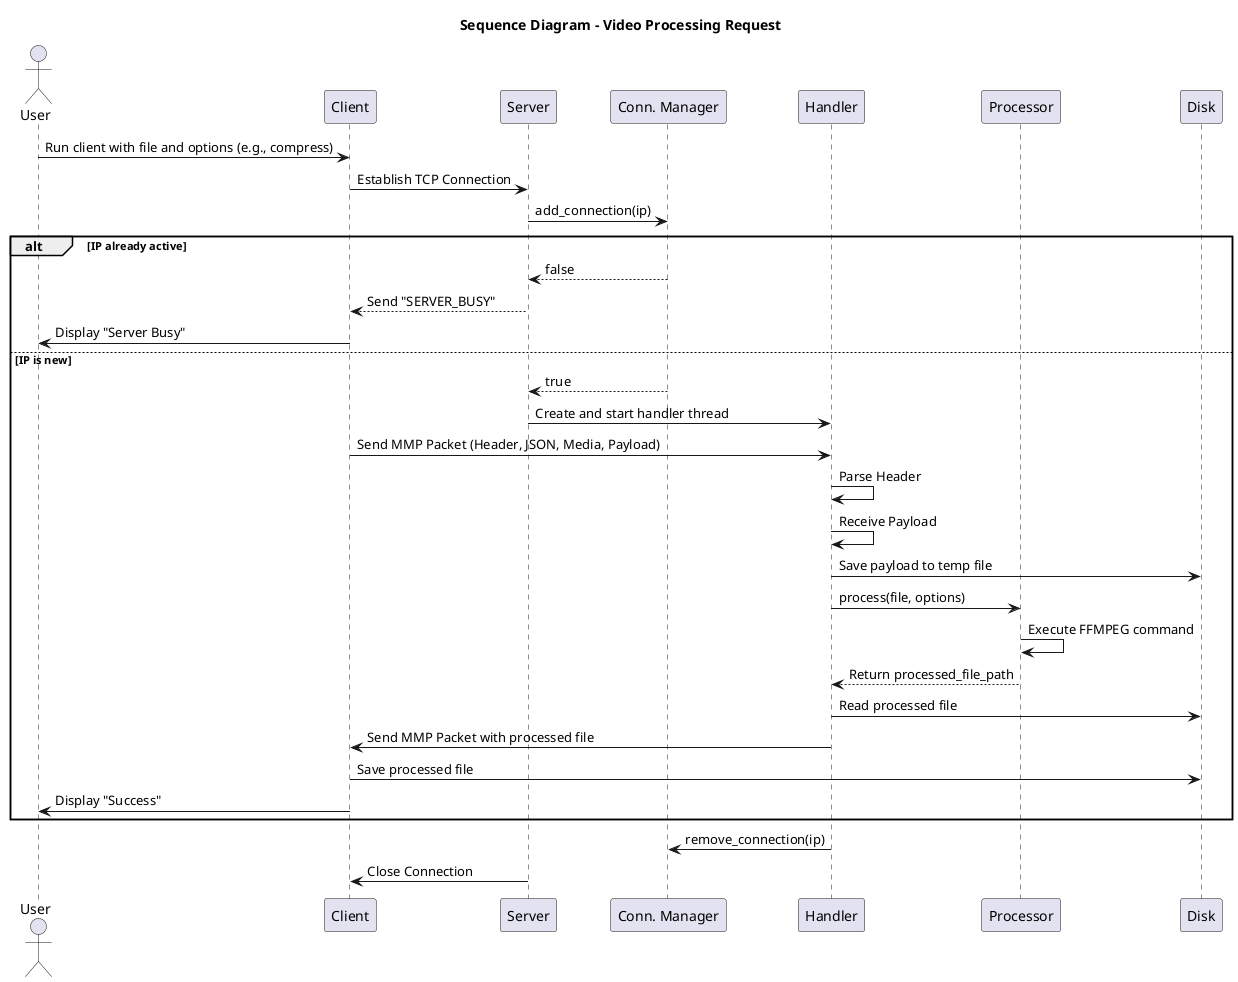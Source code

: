 @startuml
title Sequence Diagram - Video Processing Request

actor User
participant Client
participant Server
participant ConnectionManager as "Conn. Manager"
participant RequestHandler as "Handler"
participant VideoProcessor as "Processor"
participant Disk

User -> Client: Run client with file and options (e.g., compress)
Client -> Server: Establish TCP Connection

Server -> ConnectionManager: add_connection(ip)
alt IP already active
    ConnectionManager --> Server: false
    Server --> Client: Send "SERVER_BUSY"
    Client -> User: Display "Server Busy"
else IP is new
    ConnectionManager --> Server: true
    Server -> RequestHandler: Create and start handler thread

    Client -> RequestHandler: Send MMP Packet (Header, JSON, Media, Payload)
    RequestHandler -> RequestHandler: Parse Header
    RequestHandler -> RequestHandler: Receive Payload
    RequestHandler -> Disk: Save payload to temp file

    RequestHandler -> VideoProcessor: process(file, options)
    VideoProcessor -> VideoProcessor: Execute FFMPEG command
    VideoProcessor --> RequestHandler: Return processed_file_path

    RequestHandler -> Disk: Read processed file
    RequestHandler -> Client: Send MMP Packet with processed file

    Client -> Disk: Save processed file
    Client -> User: Display "Success"
end

RequestHandler -> ConnectionManager: remove_connection(ip)
Server -> Client: Close Connection

@enduml
